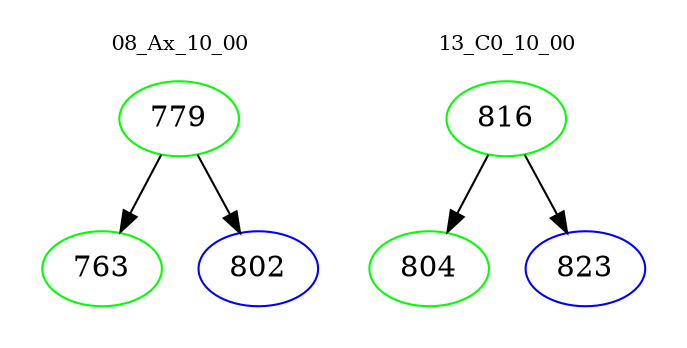 digraph{
subgraph cluster_0 {
color = white
label = "08_Ax_10_00";
fontsize=10;
T0_779 [label="779", color="green"]
T0_779 -> T0_763 [color="black"]
T0_763 [label="763", color="green"]
T0_779 -> T0_802 [color="black"]
T0_802 [label="802", color="blue"]
}
subgraph cluster_1 {
color = white
label = "13_C0_10_00";
fontsize=10;
T1_816 [label="816", color="green"]
T1_816 -> T1_804 [color="black"]
T1_804 [label="804", color="green"]
T1_816 -> T1_823 [color="black"]
T1_823 [label="823", color="blue"]
}
}
